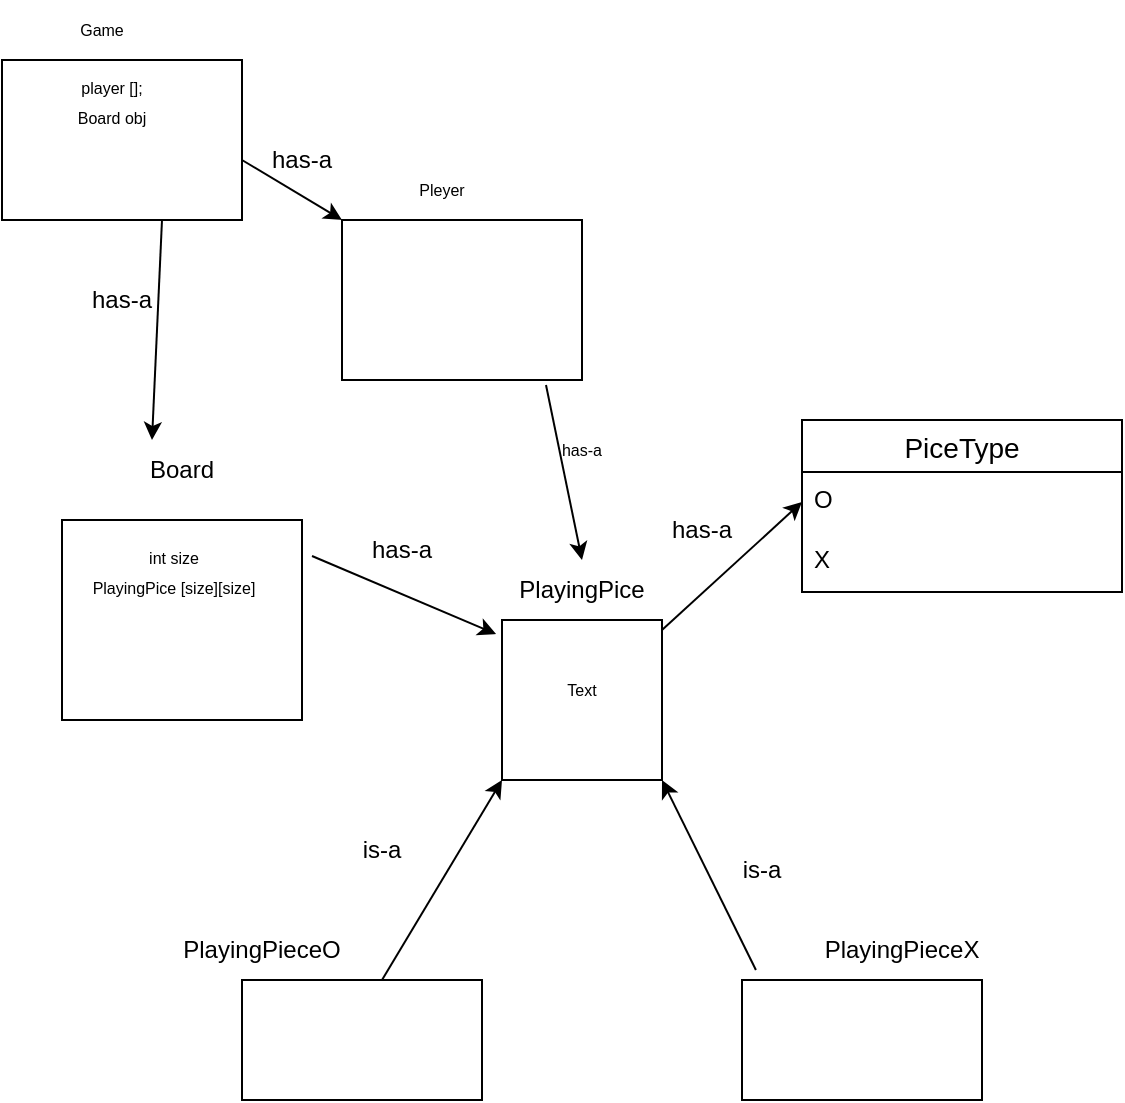 <mxfile>
    <diagram id="sV4gS4mDSLtr8TUnI9Ef" name="Page-1">
        <mxGraphModel dx="575" dy="667" grid="1" gridSize="10" guides="1" tooltips="1" connect="1" arrows="1" fold="1" page="1" pageScale="1" pageWidth="827" pageHeight="1169" math="0" shadow="0">
            <root>
                <mxCell id="0"/>
                <mxCell id="1" parent="0"/>
                <mxCell id="2" value="" style="whiteSpace=wrap;html=1;aspect=fixed;" vertex="1" parent="1">
                    <mxGeometry x="260" y="310" width="80" height="80" as="geometry"/>
                </mxCell>
                <mxCell id="3" value="PlayingPice" style="text;html=1;strokeColor=none;fillColor=none;align=center;verticalAlign=middle;whiteSpace=wrap;rounded=0;" vertex="1" parent="1">
                    <mxGeometry x="270" y="280" width="60" height="30" as="geometry"/>
                </mxCell>
                <mxCell id="4" value="PiceType" style="swimlane;fontStyle=0;childLayout=stackLayout;horizontal=1;startSize=26;horizontalStack=0;resizeParent=1;resizeParentMax=0;resizeLast=0;collapsible=1;marginBottom=0;align=center;fontSize=14;" vertex="1" parent="1">
                    <mxGeometry x="410" y="210" width="160" height="86" as="geometry"/>
                </mxCell>
                <mxCell id="5" value="O" style="text;strokeColor=none;fillColor=none;spacingLeft=4;spacingRight=4;overflow=hidden;rotatable=0;points=[[0,0.5],[1,0.5]];portConstraint=eastwest;fontSize=12;" vertex="1" parent="4">
                    <mxGeometry y="26" width="160" height="30" as="geometry"/>
                </mxCell>
                <mxCell id="6" value="X" style="text;strokeColor=none;fillColor=none;spacingLeft=4;spacingRight=4;overflow=hidden;rotatable=0;points=[[0,0.5],[1,0.5]];portConstraint=eastwest;fontSize=12;" vertex="1" parent="4">
                    <mxGeometry y="56" width="160" height="30" as="geometry"/>
                </mxCell>
                <mxCell id="9" value="" style="endArrow=classic;html=1;entryX=0;entryY=0.5;entryDx=0;entryDy=0;" edge="1" parent="1" target="5">
                    <mxGeometry width="50" height="50" relative="1" as="geometry">
                        <mxPoint x="340" y="315" as="sourcePoint"/>
                        <mxPoint x="375" y="275" as="targetPoint"/>
                    </mxGeometry>
                </mxCell>
                <mxCell id="10" value="has-a" style="text;html=1;strokeColor=none;fillColor=none;align=center;verticalAlign=middle;whiteSpace=wrap;rounded=0;" vertex="1" parent="1">
                    <mxGeometry x="330" y="250" width="60" height="30" as="geometry"/>
                </mxCell>
                <mxCell id="11" value="" style="rounded=0;whiteSpace=wrap;html=1;" vertex="1" parent="1">
                    <mxGeometry x="130" y="490" width="120" height="60" as="geometry"/>
                </mxCell>
                <mxCell id="12" value="" style="rounded=0;whiteSpace=wrap;html=1;" vertex="1" parent="1">
                    <mxGeometry x="380" y="490" width="120" height="60" as="geometry"/>
                </mxCell>
                <mxCell id="13" value="" style="endArrow=classic;html=1;entryX=0;entryY=1;entryDx=0;entryDy=0;" edge="1" parent="1" target="2">
                    <mxGeometry width="50" height="50" relative="1" as="geometry">
                        <mxPoint x="200" y="490" as="sourcePoint"/>
                        <mxPoint x="250" y="440" as="targetPoint"/>
                    </mxGeometry>
                </mxCell>
                <mxCell id="14" value="" style="endArrow=classic;html=1;entryX=0;entryY=1;entryDx=0;entryDy=0;exitX=0.058;exitY=-0.083;exitDx=0;exitDy=0;exitPerimeter=0;" edge="1" parent="1" source="12">
                    <mxGeometry width="50" height="50" relative="1" as="geometry">
                        <mxPoint x="280" y="490" as="sourcePoint"/>
                        <mxPoint x="340" y="390" as="targetPoint"/>
                    </mxGeometry>
                </mxCell>
                <mxCell id="16" value="is-a" style="text;html=1;strokeColor=none;fillColor=none;align=center;verticalAlign=middle;whiteSpace=wrap;rounded=0;" vertex="1" parent="1">
                    <mxGeometry x="170" y="410" width="60" height="30" as="geometry"/>
                </mxCell>
                <mxCell id="17" value="is-a" style="text;html=1;strokeColor=none;fillColor=none;align=center;verticalAlign=middle;whiteSpace=wrap;rounded=0;" vertex="1" parent="1">
                    <mxGeometry x="360" y="420" width="60" height="30" as="geometry"/>
                </mxCell>
                <mxCell id="19" value="PlayingPieceO" style="text;html=1;strokeColor=none;fillColor=none;align=center;verticalAlign=middle;whiteSpace=wrap;rounded=0;" vertex="1" parent="1">
                    <mxGeometry x="110" y="460" width="60" height="30" as="geometry"/>
                </mxCell>
                <mxCell id="20" value="PlayingPieceX" style="text;html=1;strokeColor=none;fillColor=none;align=center;verticalAlign=middle;whiteSpace=wrap;rounded=0;" vertex="1" parent="1">
                    <mxGeometry x="430" y="460" width="60" height="30" as="geometry"/>
                </mxCell>
                <mxCell id="21" value="" style="rounded=0;whiteSpace=wrap;html=1;" vertex="1" parent="1">
                    <mxGeometry x="40" y="260" width="120" height="100" as="geometry"/>
                </mxCell>
                <mxCell id="22" value="Board" style="text;html=1;strokeColor=none;fillColor=none;align=center;verticalAlign=middle;whiteSpace=wrap;rounded=0;" vertex="1" parent="1">
                    <mxGeometry x="70" y="220" width="60" height="30" as="geometry"/>
                </mxCell>
                <mxCell id="24" value="" style="endArrow=classic;html=1;entryX=-0.037;entryY=0.088;entryDx=0;entryDy=0;entryPerimeter=0;" edge="1" parent="1" target="2">
                    <mxGeometry width="50" height="50" relative="1" as="geometry">
                        <mxPoint x="165" y="278" as="sourcePoint"/>
                        <mxPoint x="215" y="228" as="targetPoint"/>
                    </mxGeometry>
                </mxCell>
                <mxCell id="25" value="has-a" style="text;html=1;strokeColor=none;fillColor=none;align=center;verticalAlign=middle;whiteSpace=wrap;rounded=0;" vertex="1" parent="1">
                    <mxGeometry x="180" y="260" width="60" height="30" as="geometry"/>
                </mxCell>
                <mxCell id="26" value="&lt;font style=&quot;font-size: 8px;&quot;&gt;int size&lt;br&gt;PlayingPice [size][size]&lt;/font&gt;" style="text;html=1;strokeColor=none;fillColor=none;align=center;verticalAlign=middle;whiteSpace=wrap;rounded=0;" vertex="1" parent="1">
                    <mxGeometry x="51" y="270" width="90" height="30" as="geometry"/>
                </mxCell>
                <mxCell id="28" value="" style="rounded=0;whiteSpace=wrap;html=1;fontSize=8;" vertex="1" parent="1">
                    <mxGeometry x="180" y="110" width="120" height="80" as="geometry"/>
                </mxCell>
                <mxCell id="29" value="Text" style="text;html=1;strokeColor=none;fillColor=none;align=center;verticalAlign=middle;whiteSpace=wrap;rounded=0;fontSize=8;" vertex="1" parent="1">
                    <mxGeometry x="270" y="330" width="60" height="30" as="geometry"/>
                </mxCell>
                <mxCell id="30" value="Pleyer" style="text;html=1;strokeColor=none;fillColor=none;align=center;verticalAlign=middle;whiteSpace=wrap;rounded=0;fontSize=8;" vertex="1" parent="1">
                    <mxGeometry x="200" y="80" width="60" height="30" as="geometry"/>
                </mxCell>
                <mxCell id="31" value="" style="endArrow=classic;html=1;fontSize=8;entryX=0.5;entryY=0;entryDx=0;entryDy=0;exitX=0.85;exitY=1.031;exitDx=0;exitDy=0;exitPerimeter=0;" edge="1" parent="1" source="28" target="3">
                    <mxGeometry width="50" height="50" relative="1" as="geometry">
                        <mxPoint x="260" y="240" as="sourcePoint"/>
                        <mxPoint x="310" y="190" as="targetPoint"/>
                        <Array as="points"/>
                    </mxGeometry>
                </mxCell>
                <mxCell id="32" value="has-a" style="text;html=1;strokeColor=none;fillColor=none;align=center;verticalAlign=middle;whiteSpace=wrap;rounded=0;fontSize=8;" vertex="1" parent="1">
                    <mxGeometry x="270" y="210" width="60" height="30" as="geometry"/>
                </mxCell>
                <mxCell id="33" value="" style="rounded=0;whiteSpace=wrap;html=1;fontSize=8;" vertex="1" parent="1">
                    <mxGeometry x="10" y="30" width="120" height="80" as="geometry"/>
                </mxCell>
                <mxCell id="34" value="Game" style="text;html=1;strokeColor=none;fillColor=none;align=center;verticalAlign=middle;whiteSpace=wrap;rounded=0;fontSize=8;" vertex="1" parent="1">
                    <mxGeometry x="30" width="60" height="30" as="geometry"/>
                </mxCell>
                <mxCell id="35" value="" style="endArrow=classic;html=1;fontSize=8;entryX=0;entryY=0;entryDx=0;entryDy=0;" edge="1" parent="1" target="28">
                    <mxGeometry width="50" height="50" relative="1" as="geometry">
                        <mxPoint x="130" y="80" as="sourcePoint"/>
                        <mxPoint x="180" y="30" as="targetPoint"/>
                    </mxGeometry>
                </mxCell>
                <mxCell id="36" value="" style="endArrow=classic;html=1;fontSize=8;entryX=0.25;entryY=0;entryDx=0;entryDy=0;" edge="1" parent="1" target="22">
                    <mxGeometry width="50" height="50" relative="1" as="geometry">
                        <mxPoint x="90" y="110" as="sourcePoint"/>
                        <mxPoint x="140" y="140" as="targetPoint"/>
                    </mxGeometry>
                </mxCell>
                <mxCell id="37" value="has-a" style="text;html=1;strokeColor=none;fillColor=none;align=center;verticalAlign=middle;whiteSpace=wrap;rounded=0;" vertex="1" parent="1">
                    <mxGeometry x="130" y="65" width="60" height="30" as="geometry"/>
                </mxCell>
                <mxCell id="38" value="has-a" style="text;html=1;strokeColor=none;fillColor=none;align=center;verticalAlign=middle;whiteSpace=wrap;rounded=0;" vertex="1" parent="1">
                    <mxGeometry x="40" y="135" width="60" height="30" as="geometry"/>
                </mxCell>
                <mxCell id="39" value="&lt;font style=&quot;font-size: 8px;&quot;&gt;player [];&lt;br&gt;Board obj&lt;/font&gt;" style="text;html=1;strokeColor=none;fillColor=none;align=center;verticalAlign=middle;whiteSpace=wrap;rounded=0;" vertex="1" parent="1">
                    <mxGeometry x="20" y="35" width="90" height="30" as="geometry"/>
                </mxCell>
            </root>
        </mxGraphModel>
    </diagram>
</mxfile>